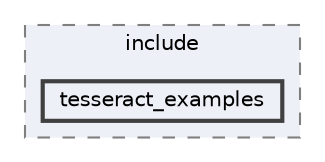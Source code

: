 digraph "tesseract_examples/include/tesseract_examples"
{
 // LATEX_PDF_SIZE
  bgcolor="transparent";
  edge [fontname=Helvetica,fontsize=10,labelfontname=Helvetica,labelfontsize=10];
  node [fontname=Helvetica,fontsize=10,shape=box,height=0.2,width=0.4];
  compound=true
  subgraph clusterdir_bb24e368087ccf1e177724285ce8e577 {
    graph [ bgcolor="#edf0f7", pencolor="grey50", label="include", fontname=Helvetica,fontsize=10 style="filled,dashed", URL="dir_bb24e368087ccf1e177724285ce8e577.html",tooltip=""]
  dir_9ce44abed3146cb2431613411e067ab2 [label="tesseract_examples", fillcolor="#edf0f7", color="grey25", style="filled,bold", URL="dir_9ce44abed3146cb2431613411e067ab2.html",tooltip=""];
  }
}
